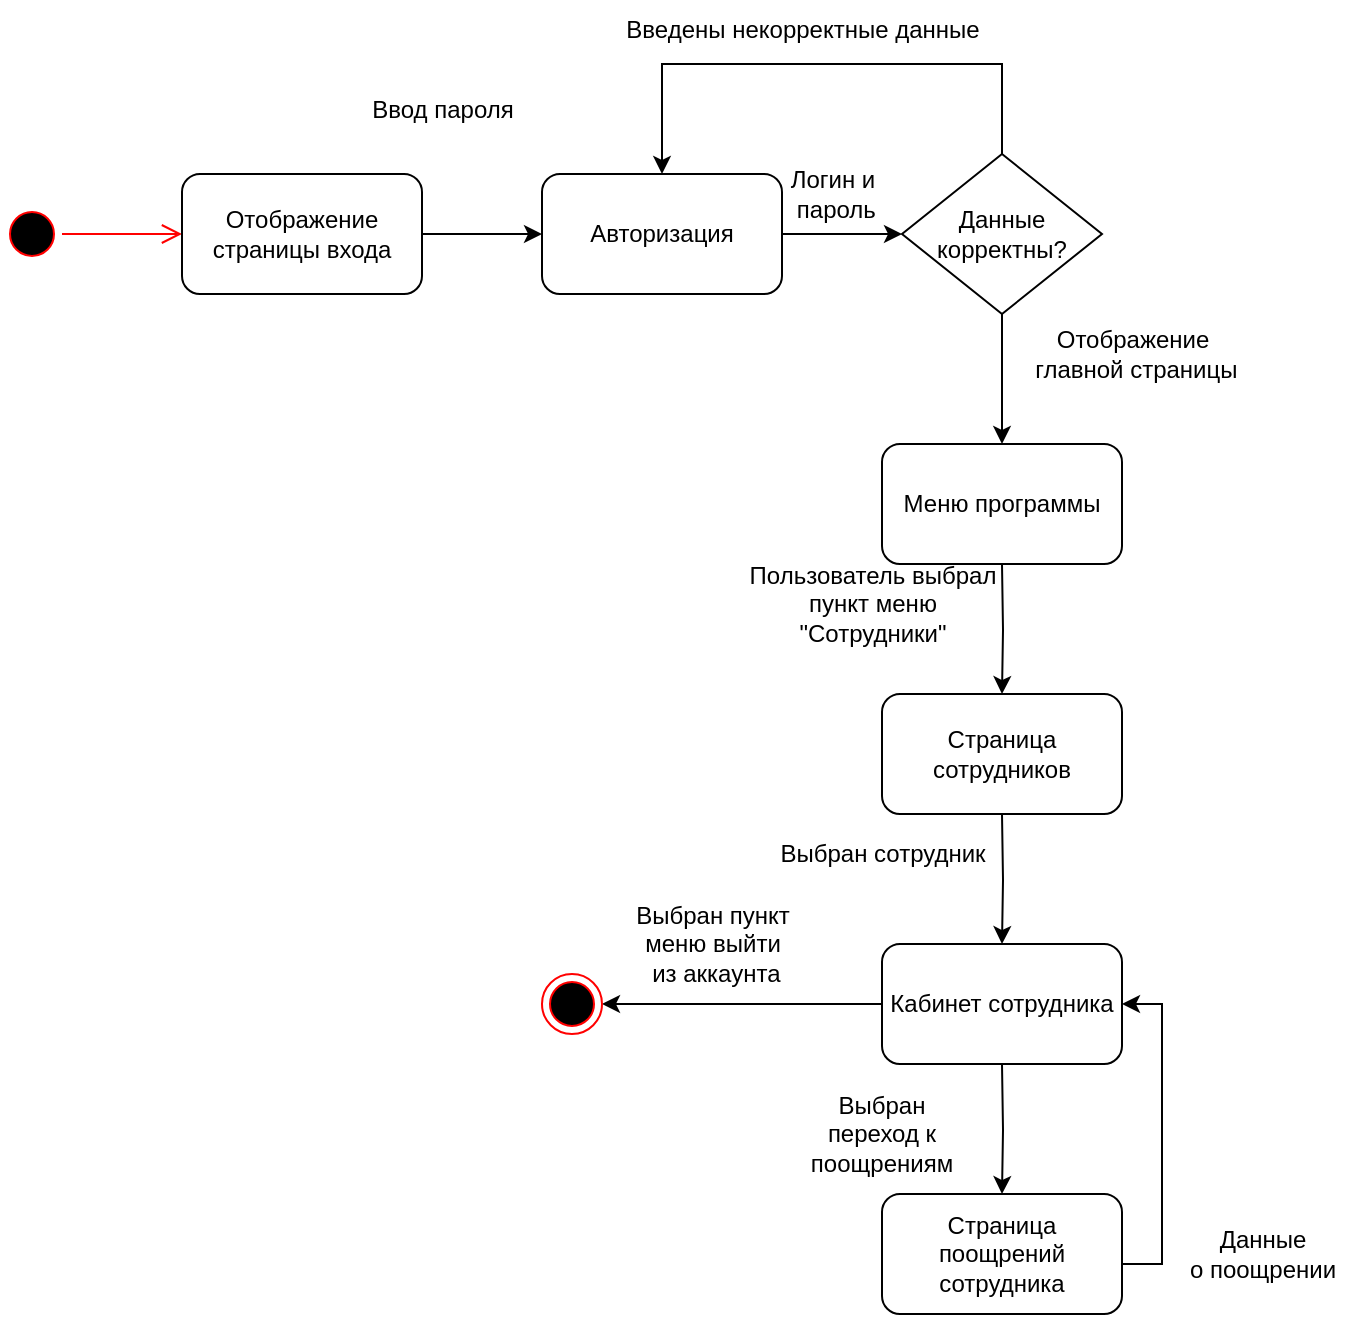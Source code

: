 <mxfile version="21.3.7" type="device">
  <diagram name="Страница 1" id="nT9jxlH0TLVJuHRqUTSw">
    <mxGraphModel dx="794" dy="1633" grid="1" gridSize="10" guides="1" tooltips="1" connect="1" arrows="1" fold="1" page="1" pageScale="1" pageWidth="827" pageHeight="1169" math="0" shadow="0">
      <root>
        <mxCell id="0" />
        <mxCell id="1" parent="0" />
        <mxCell id="4flv6Yp_8lDxa1fTArgD-2" value="" style="ellipse;html=1;shape=startState;fillColor=#000000;strokeColor=#ff0000;" parent="1" vertex="1">
          <mxGeometry x="60" y="60" width="30" height="30" as="geometry" />
        </mxCell>
        <mxCell id="4flv6Yp_8lDxa1fTArgD-3" value="" style="edgeStyle=orthogonalEdgeStyle;html=1;verticalAlign=bottom;endArrow=open;endSize=8;strokeColor=#ff0000;rounded=0;" parent="1" source="4flv6Yp_8lDxa1fTArgD-2" edge="1">
          <mxGeometry relative="1" as="geometry">
            <mxPoint x="150" y="75" as="targetPoint" />
          </mxGeometry>
        </mxCell>
        <mxCell id="4flv6Yp_8lDxa1fTArgD-5" style="edgeStyle=orthogonalEdgeStyle;rounded=0;orthogonalLoop=1;jettySize=auto;html=1;" parent="1" source="4flv6Yp_8lDxa1fTArgD-4" edge="1">
          <mxGeometry relative="1" as="geometry">
            <mxPoint x="330" y="75" as="targetPoint" />
          </mxGeometry>
        </mxCell>
        <mxCell id="4flv6Yp_8lDxa1fTArgD-4" value="Отображение страницы входа" style="rounded=1;whiteSpace=wrap;html=1;" parent="1" vertex="1">
          <mxGeometry x="150" y="45" width="120" height="60" as="geometry" />
        </mxCell>
        <mxCell id="4flv6Yp_8lDxa1fTArgD-7" style="edgeStyle=orthogonalEdgeStyle;rounded=0;orthogonalLoop=1;jettySize=auto;html=1;" parent="1" source="4flv6Yp_8lDxa1fTArgD-6" edge="1">
          <mxGeometry relative="1" as="geometry">
            <mxPoint x="510" y="75" as="targetPoint" />
          </mxGeometry>
        </mxCell>
        <mxCell id="4flv6Yp_8lDxa1fTArgD-6" value="Авторизация" style="rounded=1;whiteSpace=wrap;html=1;" parent="1" vertex="1">
          <mxGeometry x="330" y="45" width="120" height="60" as="geometry" />
        </mxCell>
        <mxCell id="4flv6Yp_8lDxa1fTArgD-10" style="edgeStyle=orthogonalEdgeStyle;rounded=0;orthogonalLoop=1;jettySize=auto;html=1;entryX=0.5;entryY=0;entryDx=0;entryDy=0;" parent="1" source="4flv6Yp_8lDxa1fTArgD-8" target="4flv6Yp_8lDxa1fTArgD-9" edge="1">
          <mxGeometry relative="1" as="geometry" />
        </mxCell>
        <mxCell id="4flv6Yp_8lDxa1fTArgD-17" style="edgeStyle=orthogonalEdgeStyle;rounded=0;orthogonalLoop=1;jettySize=auto;html=1;entryX=0.5;entryY=0;entryDx=0;entryDy=0;exitX=0.5;exitY=0;exitDx=0;exitDy=0;" parent="1" source="4flv6Yp_8lDxa1fTArgD-8" target="4flv6Yp_8lDxa1fTArgD-6" edge="1">
          <mxGeometry relative="1" as="geometry">
            <Array as="points">
              <mxPoint x="560" y="-10" />
              <mxPoint x="390" y="-10" />
            </Array>
          </mxGeometry>
        </mxCell>
        <mxCell id="4flv6Yp_8lDxa1fTArgD-8" value="&lt;div&gt;Данные&lt;/div&gt;&lt;div&gt;корректны?&lt;br&gt;&lt;/div&gt;" style="rhombus;whiteSpace=wrap;html=1;" parent="1" vertex="1">
          <mxGeometry x="510" y="35" width="100" height="80" as="geometry" />
        </mxCell>
        <mxCell id="4flv6Yp_8lDxa1fTArgD-9" value="Меню программы" style="rounded=1;whiteSpace=wrap;html=1;" parent="1" vertex="1">
          <mxGeometry x="500" y="180" width="120" height="60" as="geometry" />
        </mxCell>
        <mxCell id="4flv6Yp_8lDxa1fTArgD-11" style="edgeStyle=orthogonalEdgeStyle;rounded=0;orthogonalLoop=1;jettySize=auto;html=1;entryX=0.5;entryY=0;entryDx=0;entryDy=0;" parent="1" target="4flv6Yp_8lDxa1fTArgD-12" edge="1">
          <mxGeometry relative="1" as="geometry">
            <mxPoint x="560" y="240" as="sourcePoint" />
          </mxGeometry>
        </mxCell>
        <mxCell id="4flv6Yp_8lDxa1fTArgD-12" value="Страница сотрудников" style="rounded=1;whiteSpace=wrap;html=1;" parent="1" vertex="1">
          <mxGeometry x="500" y="305" width="120" height="60" as="geometry" />
        </mxCell>
        <mxCell id="4flv6Yp_8lDxa1fTArgD-13" style="edgeStyle=orthogonalEdgeStyle;rounded=0;orthogonalLoop=1;jettySize=auto;html=1;entryX=0.5;entryY=0;entryDx=0;entryDy=0;" parent="1" target="4flv6Yp_8lDxa1fTArgD-14" edge="1">
          <mxGeometry relative="1" as="geometry">
            <mxPoint x="560" y="365" as="sourcePoint" />
          </mxGeometry>
        </mxCell>
        <mxCell id="4flv6Yp_8lDxa1fTArgD-14" value="Кабинет сотрудника" style="rounded=1;whiteSpace=wrap;html=1;" parent="1" vertex="1">
          <mxGeometry x="500" y="430" width="120" height="60" as="geometry" />
        </mxCell>
        <mxCell id="4flv6Yp_8lDxa1fTArgD-15" style="edgeStyle=orthogonalEdgeStyle;rounded=0;orthogonalLoop=1;jettySize=auto;html=1;entryX=0.5;entryY=0;entryDx=0;entryDy=0;" parent="1" target="4flv6Yp_8lDxa1fTArgD-16" edge="1">
          <mxGeometry relative="1" as="geometry">
            <mxPoint x="560" y="490" as="sourcePoint" />
          </mxGeometry>
        </mxCell>
        <mxCell id="4flv6Yp_8lDxa1fTArgD-24" style="edgeStyle=orthogonalEdgeStyle;rounded=0;orthogonalLoop=1;jettySize=auto;html=1;entryX=1;entryY=0.5;entryDx=0;entryDy=0;" parent="1" source="4flv6Yp_8lDxa1fTArgD-16" target="4flv6Yp_8lDxa1fTArgD-14" edge="1">
          <mxGeometry relative="1" as="geometry">
            <Array as="points">
              <mxPoint x="640" y="590" />
              <mxPoint x="640" y="460" />
            </Array>
          </mxGeometry>
        </mxCell>
        <mxCell id="4flv6Yp_8lDxa1fTArgD-16" value="Страница поощрений сотрудника" style="rounded=1;whiteSpace=wrap;html=1;" parent="1" vertex="1">
          <mxGeometry x="500" y="555" width="120" height="60" as="geometry" />
        </mxCell>
        <mxCell id="4flv6Yp_8lDxa1fTArgD-18" value="Ввод пароля" style="text;html=1;align=center;verticalAlign=middle;resizable=0;points=[];autosize=1;strokeColor=none;fillColor=none;" parent="1" vertex="1">
          <mxGeometry x="235" y="-2" width="90" height="30" as="geometry" />
        </mxCell>
        <mxCell id="4flv6Yp_8lDxa1fTArgD-19" value="&lt;div&gt;Логин и&lt;/div&gt;&lt;div&gt;&amp;nbsp;пароль&lt;/div&gt;" style="text;html=1;align=center;verticalAlign=middle;resizable=0;points=[];autosize=1;strokeColor=none;fillColor=none;" parent="1" vertex="1">
          <mxGeometry x="440" y="35" width="70" height="40" as="geometry" />
        </mxCell>
        <mxCell id="4flv6Yp_8lDxa1fTArgD-20" value="Введены некорректные данные" style="text;html=1;align=center;verticalAlign=middle;resizable=0;points=[];autosize=1;strokeColor=none;fillColor=none;" parent="1" vertex="1">
          <mxGeometry x="360" y="-42" width="200" height="30" as="geometry" />
        </mxCell>
        <mxCell id="4flv6Yp_8lDxa1fTArgD-21" value="&lt;div&gt;Пользователь выбрал &lt;br&gt;&lt;/div&gt;&lt;div&gt;пункт меню &lt;br&gt;&lt;/div&gt;&lt;div&gt;&quot;Сотрудники&quot;&lt;/div&gt;" style="text;html=1;align=center;verticalAlign=middle;resizable=0;points=[];autosize=1;strokeColor=none;fillColor=none;" parent="1" vertex="1">
          <mxGeometry x="420" y="230" width="150" height="60" as="geometry" />
        </mxCell>
        <mxCell id="4flv6Yp_8lDxa1fTArgD-22" value="Выбран сотрудник" style="text;html=1;align=center;verticalAlign=middle;resizable=0;points=[];autosize=1;strokeColor=none;fillColor=none;" parent="1" vertex="1">
          <mxGeometry x="435" y="370" width="130" height="30" as="geometry" />
        </mxCell>
        <mxCell id="4flv6Yp_8lDxa1fTArgD-25" value="&lt;div&gt;Данные &lt;br&gt;&lt;/div&gt;&lt;div&gt;о поощрении&lt;/div&gt;" style="text;html=1;align=center;verticalAlign=middle;resizable=0;points=[];autosize=1;strokeColor=none;fillColor=none;" parent="1" vertex="1">
          <mxGeometry x="640" y="565" width="100" height="40" as="geometry" />
        </mxCell>
        <mxCell id="4flv6Yp_8lDxa1fTArgD-26" value="" style="endArrow=classic;html=1;rounded=0;exitX=0;exitY=0.5;exitDx=0;exitDy=0;" parent="1" source="4flv6Yp_8lDxa1fTArgD-14" target="4flv6Yp_8lDxa1fTArgD-27" edge="1">
          <mxGeometry width="50" height="50" relative="1" as="geometry">
            <mxPoint x="235" y="460" as="sourcePoint" />
            <mxPoint x="385" y="460" as="targetPoint" />
          </mxGeometry>
        </mxCell>
        <mxCell id="4flv6Yp_8lDxa1fTArgD-27" value="" style="ellipse;html=1;shape=endState;fillColor=#000000;strokeColor=#ff0000;" parent="1" vertex="1">
          <mxGeometry x="330" y="445" width="30" height="30" as="geometry" />
        </mxCell>
        <mxCell id="4flv6Yp_8lDxa1fTArgD-28" value="&lt;div&gt;Выбран пункт &lt;br&gt;&lt;/div&gt;&lt;div&gt;меню выйти&lt;/div&gt;&lt;div&gt;&amp;nbsp;из аккаунта&lt;/div&gt;" style="text;html=1;align=center;verticalAlign=middle;resizable=0;points=[];autosize=1;strokeColor=none;fillColor=none;" parent="1" vertex="1">
          <mxGeometry x="365" y="400" width="100" height="60" as="geometry" />
        </mxCell>
        <mxCell id="BCeNxYXHid4PnTTQDZKR-3" value="Выбран переход к поощрениям" style="text;html=1;strokeColor=none;fillColor=none;align=center;verticalAlign=middle;whiteSpace=wrap;rounded=0;" vertex="1" parent="1">
          <mxGeometry x="458" y="495" width="84" height="60" as="geometry" />
        </mxCell>
        <mxCell id="BCeNxYXHid4PnTTQDZKR-5" value="&lt;div&gt;Отображение&lt;/div&gt;&lt;div&gt;&amp;nbsp;главной страницы&lt;/div&gt;" style="text;html=1;align=center;verticalAlign=middle;resizable=0;points=[];autosize=1;strokeColor=none;fillColor=none;" vertex="1" parent="1">
          <mxGeometry x="560" y="115" width="130" height="40" as="geometry" />
        </mxCell>
      </root>
    </mxGraphModel>
  </diagram>
</mxfile>
